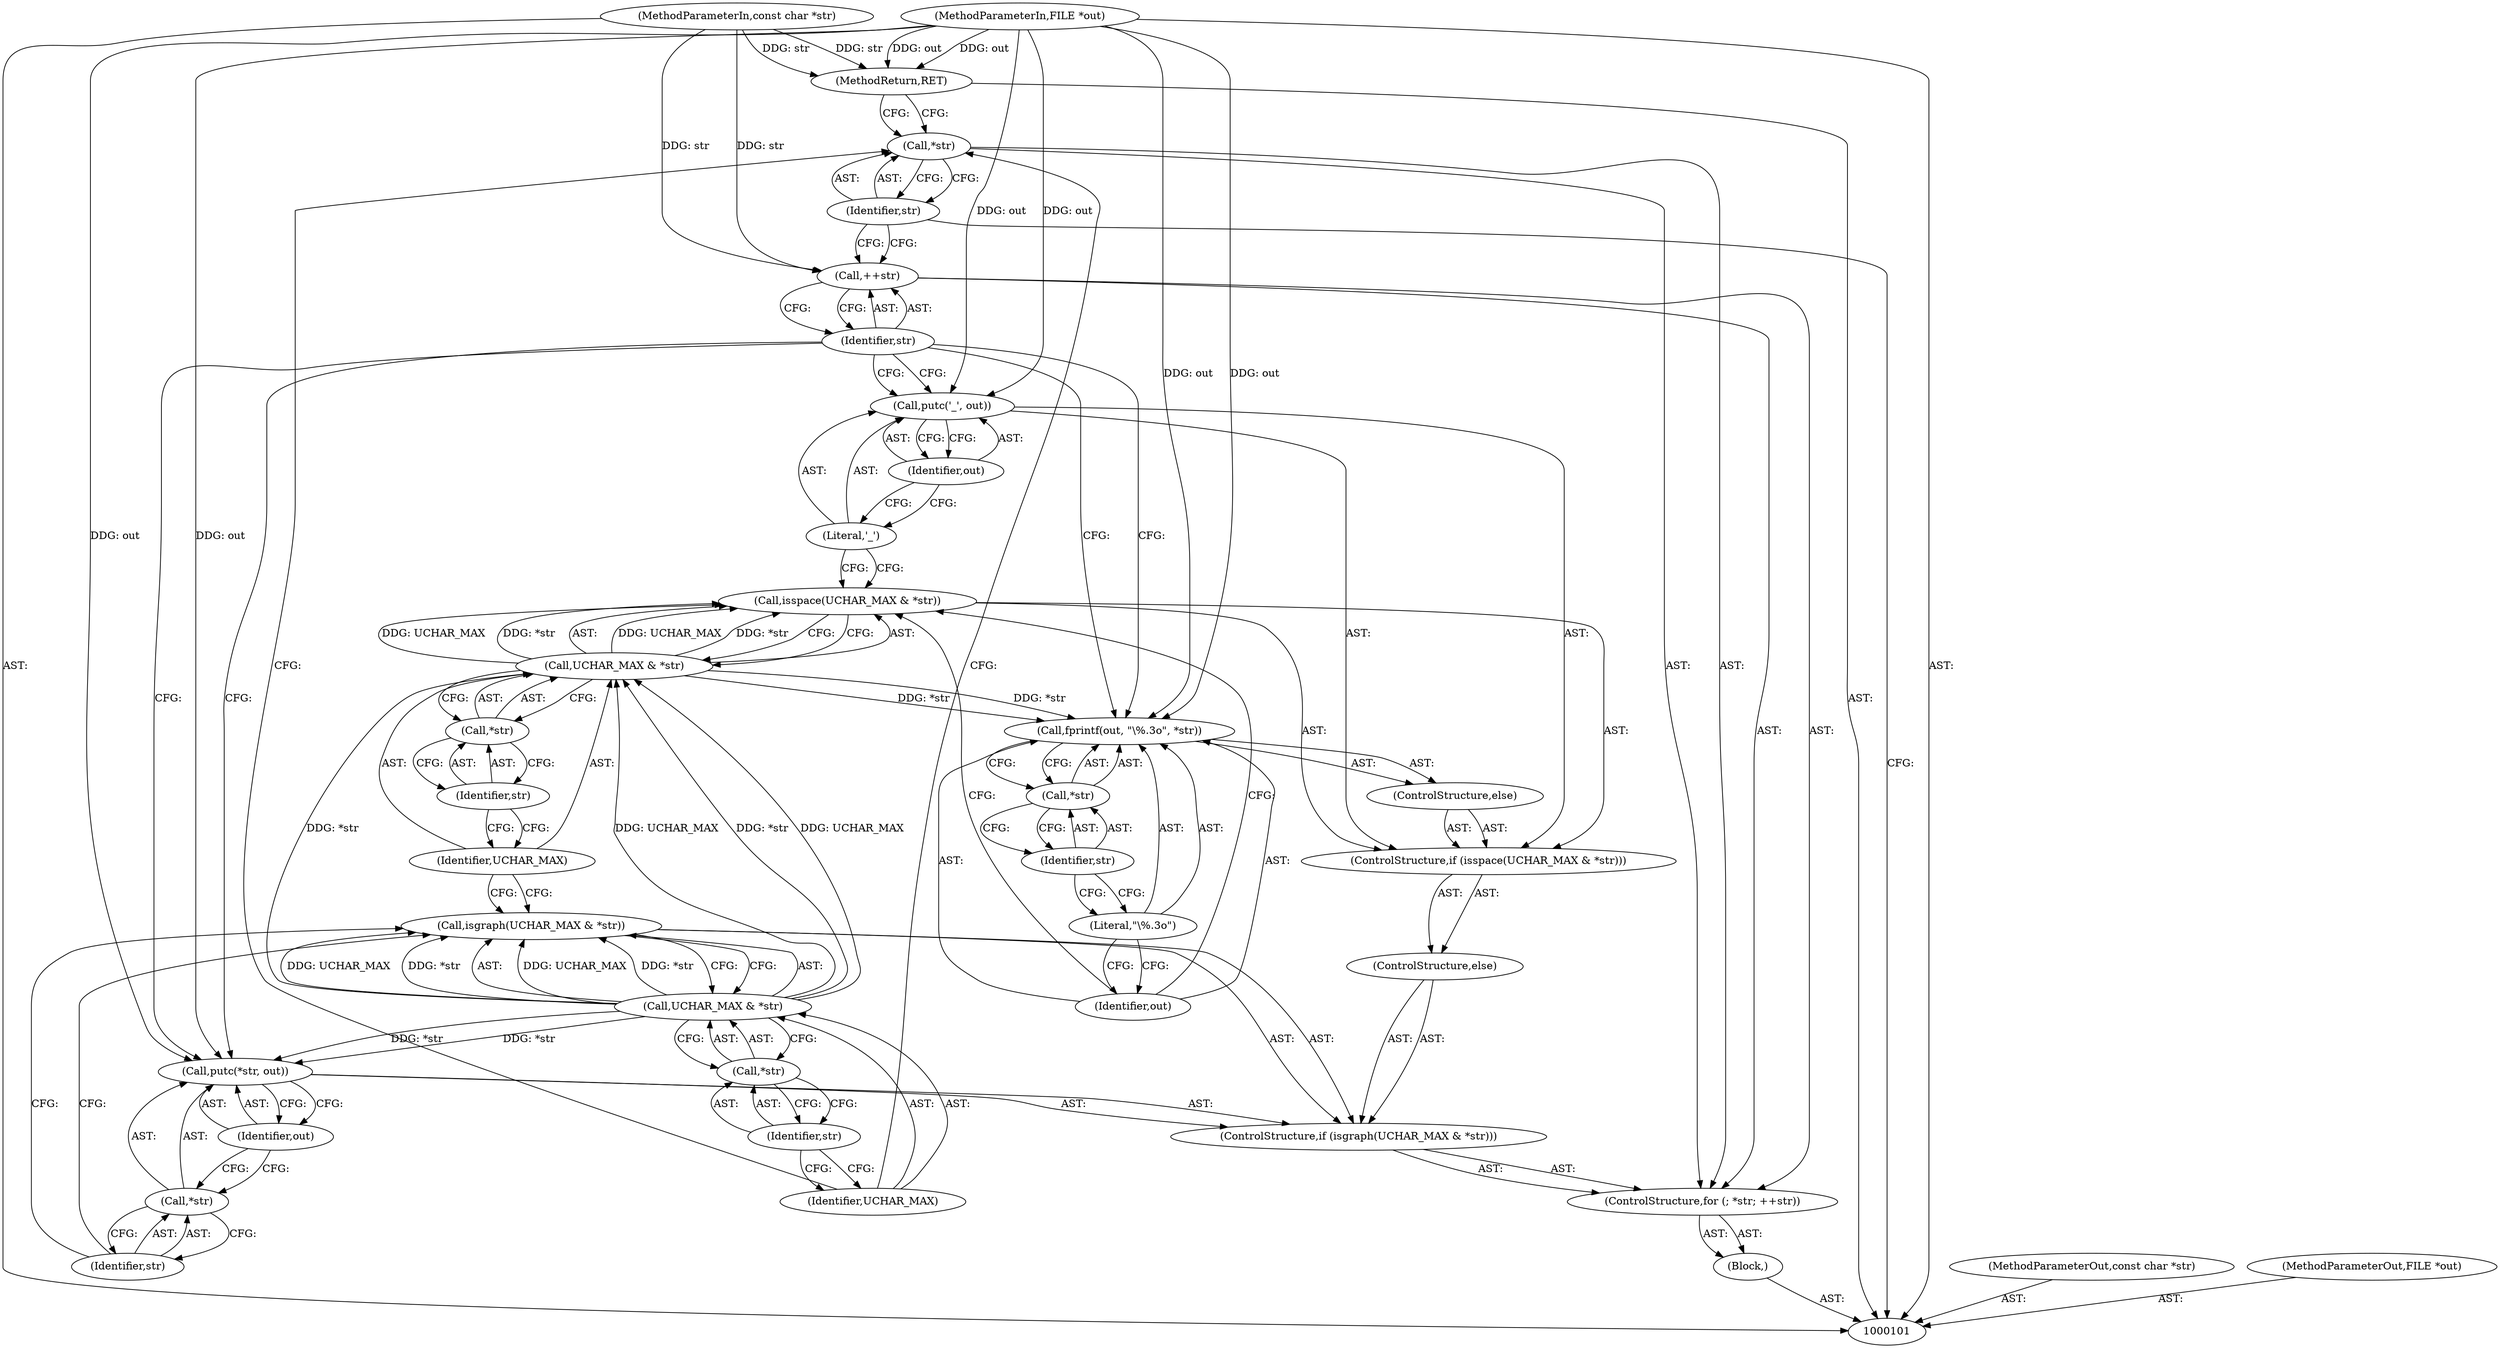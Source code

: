 digraph "0_Android_9d4853418ab2f754c2b63e091c29c5529b8b86ca_165" {
"1000136" [label="(MethodReturn,RET)"];
"1000102" [label="(MethodParameterIn,const char *str)"];
"1000177" [label="(MethodParameterOut,const char *str)"];
"1000103" [label="(MethodParameterIn,FILE *out)"];
"1000178" [label="(MethodParameterOut,FILE *out)"];
"1000121" [label="(ControlStructure,if (isspace(UCHAR_MAX & *str)))"];
"1000122" [label="(Call,isspace(UCHAR_MAX & *str))"];
"1000123" [label="(Call,UCHAR_MAX & *str)"];
"1000124" [label="(Identifier,UCHAR_MAX)"];
"1000125" [label="(Call,*str)"];
"1000126" [label="(Identifier,str)"];
"1000120" [label="(ControlStructure,else)"];
"1000127" [label="(Call,putc('_', out))"];
"1000128" [label="(Literal,'_')"];
"1000129" [label="(Identifier,out)"];
"1000130" [label="(ControlStructure,else)"];
"1000131" [label="(Call,fprintf(out, \"\\%.3o\", *str))"];
"1000132" [label="(Identifier,out)"];
"1000133" [label="(Literal,\"\\%.3o\")"];
"1000134" [label="(Call,*str)"];
"1000135" [label="(Identifier,str)"];
"1000104" [label="(Block,)"];
"1000105" [label="(ControlStructure,for (; *str; ++str))"];
"1000108" [label="(Call,++str)"];
"1000109" [label="(Identifier,str)"];
"1000106" [label="(Call,*str)"];
"1000107" [label="(Identifier,str)"];
"1000110" [label="(ControlStructure,if (isgraph(UCHAR_MAX & *str)))"];
"1000112" [label="(Call,UCHAR_MAX & *str)"];
"1000113" [label="(Identifier,UCHAR_MAX)"];
"1000114" [label="(Call,*str)"];
"1000115" [label="(Identifier,str)"];
"1000111" [label="(Call,isgraph(UCHAR_MAX & *str))"];
"1000117" [label="(Call,*str)"];
"1000118" [label="(Identifier,str)"];
"1000119" [label="(Identifier,out)"];
"1000116" [label="(Call,putc(*str, out))"];
"1000136" -> "1000101"  [label="AST: "];
"1000136" -> "1000106"  [label="CFG: "];
"1000103" -> "1000136"  [label="DDG: out"];
"1000102" -> "1000136"  [label="DDG: str"];
"1000102" -> "1000101"  [label="AST: "];
"1000102" -> "1000136"  [label="DDG: str"];
"1000102" -> "1000108"  [label="DDG: str"];
"1000177" -> "1000101"  [label="AST: "];
"1000103" -> "1000101"  [label="AST: "];
"1000103" -> "1000136"  [label="DDG: out"];
"1000103" -> "1000116"  [label="DDG: out"];
"1000103" -> "1000127"  [label="DDG: out"];
"1000103" -> "1000131"  [label="DDG: out"];
"1000178" -> "1000101"  [label="AST: "];
"1000121" -> "1000120"  [label="AST: "];
"1000122" -> "1000121"  [label="AST: "];
"1000127" -> "1000121"  [label="AST: "];
"1000130" -> "1000121"  [label="AST: "];
"1000122" -> "1000121"  [label="AST: "];
"1000122" -> "1000123"  [label="CFG: "];
"1000123" -> "1000122"  [label="AST: "];
"1000128" -> "1000122"  [label="CFG: "];
"1000132" -> "1000122"  [label="CFG: "];
"1000123" -> "1000122"  [label="DDG: UCHAR_MAX"];
"1000123" -> "1000122"  [label="DDG: *str"];
"1000123" -> "1000122"  [label="AST: "];
"1000123" -> "1000125"  [label="CFG: "];
"1000124" -> "1000123"  [label="AST: "];
"1000125" -> "1000123"  [label="AST: "];
"1000122" -> "1000123"  [label="CFG: "];
"1000123" -> "1000122"  [label="DDG: UCHAR_MAX"];
"1000123" -> "1000122"  [label="DDG: *str"];
"1000112" -> "1000123"  [label="DDG: UCHAR_MAX"];
"1000112" -> "1000123"  [label="DDG: *str"];
"1000123" -> "1000131"  [label="DDG: *str"];
"1000124" -> "1000123"  [label="AST: "];
"1000124" -> "1000111"  [label="CFG: "];
"1000126" -> "1000124"  [label="CFG: "];
"1000125" -> "1000123"  [label="AST: "];
"1000125" -> "1000126"  [label="CFG: "];
"1000126" -> "1000125"  [label="AST: "];
"1000123" -> "1000125"  [label="CFG: "];
"1000126" -> "1000125"  [label="AST: "];
"1000126" -> "1000124"  [label="CFG: "];
"1000125" -> "1000126"  [label="CFG: "];
"1000120" -> "1000110"  [label="AST: "];
"1000121" -> "1000120"  [label="AST: "];
"1000127" -> "1000121"  [label="AST: "];
"1000127" -> "1000129"  [label="CFG: "];
"1000128" -> "1000127"  [label="AST: "];
"1000129" -> "1000127"  [label="AST: "];
"1000109" -> "1000127"  [label="CFG: "];
"1000103" -> "1000127"  [label="DDG: out"];
"1000128" -> "1000127"  [label="AST: "];
"1000128" -> "1000122"  [label="CFG: "];
"1000129" -> "1000128"  [label="CFG: "];
"1000129" -> "1000127"  [label="AST: "];
"1000129" -> "1000128"  [label="CFG: "];
"1000127" -> "1000129"  [label="CFG: "];
"1000130" -> "1000121"  [label="AST: "];
"1000131" -> "1000130"  [label="AST: "];
"1000131" -> "1000130"  [label="AST: "];
"1000131" -> "1000134"  [label="CFG: "];
"1000132" -> "1000131"  [label="AST: "];
"1000133" -> "1000131"  [label="AST: "];
"1000134" -> "1000131"  [label="AST: "];
"1000109" -> "1000131"  [label="CFG: "];
"1000103" -> "1000131"  [label="DDG: out"];
"1000123" -> "1000131"  [label="DDG: *str"];
"1000132" -> "1000131"  [label="AST: "];
"1000132" -> "1000122"  [label="CFG: "];
"1000133" -> "1000132"  [label="CFG: "];
"1000133" -> "1000131"  [label="AST: "];
"1000133" -> "1000132"  [label="CFG: "];
"1000135" -> "1000133"  [label="CFG: "];
"1000134" -> "1000131"  [label="AST: "];
"1000134" -> "1000135"  [label="CFG: "];
"1000135" -> "1000134"  [label="AST: "];
"1000131" -> "1000134"  [label="CFG: "];
"1000135" -> "1000134"  [label="AST: "];
"1000135" -> "1000133"  [label="CFG: "];
"1000134" -> "1000135"  [label="CFG: "];
"1000104" -> "1000101"  [label="AST: "];
"1000105" -> "1000104"  [label="AST: "];
"1000105" -> "1000104"  [label="AST: "];
"1000106" -> "1000105"  [label="AST: "];
"1000108" -> "1000105"  [label="AST: "];
"1000110" -> "1000105"  [label="AST: "];
"1000108" -> "1000105"  [label="AST: "];
"1000108" -> "1000109"  [label="CFG: "];
"1000109" -> "1000108"  [label="AST: "];
"1000107" -> "1000108"  [label="CFG: "];
"1000102" -> "1000108"  [label="DDG: str"];
"1000109" -> "1000108"  [label="AST: "];
"1000109" -> "1000116"  [label="CFG: "];
"1000109" -> "1000127"  [label="CFG: "];
"1000109" -> "1000131"  [label="CFG: "];
"1000108" -> "1000109"  [label="CFG: "];
"1000106" -> "1000105"  [label="AST: "];
"1000106" -> "1000107"  [label="CFG: "];
"1000107" -> "1000106"  [label="AST: "];
"1000113" -> "1000106"  [label="CFG: "];
"1000136" -> "1000106"  [label="CFG: "];
"1000107" -> "1000106"  [label="AST: "];
"1000107" -> "1000108"  [label="CFG: "];
"1000107" -> "1000101"  [label="CFG: "];
"1000106" -> "1000107"  [label="CFG: "];
"1000110" -> "1000105"  [label="AST: "];
"1000111" -> "1000110"  [label="AST: "];
"1000116" -> "1000110"  [label="AST: "];
"1000120" -> "1000110"  [label="AST: "];
"1000112" -> "1000111"  [label="AST: "];
"1000112" -> "1000114"  [label="CFG: "];
"1000113" -> "1000112"  [label="AST: "];
"1000114" -> "1000112"  [label="AST: "];
"1000111" -> "1000112"  [label="CFG: "];
"1000112" -> "1000111"  [label="DDG: UCHAR_MAX"];
"1000112" -> "1000111"  [label="DDG: *str"];
"1000112" -> "1000116"  [label="DDG: *str"];
"1000112" -> "1000123"  [label="DDG: UCHAR_MAX"];
"1000112" -> "1000123"  [label="DDG: *str"];
"1000113" -> "1000112"  [label="AST: "];
"1000113" -> "1000106"  [label="CFG: "];
"1000115" -> "1000113"  [label="CFG: "];
"1000114" -> "1000112"  [label="AST: "];
"1000114" -> "1000115"  [label="CFG: "];
"1000115" -> "1000114"  [label="AST: "];
"1000112" -> "1000114"  [label="CFG: "];
"1000115" -> "1000114"  [label="AST: "];
"1000115" -> "1000113"  [label="CFG: "];
"1000114" -> "1000115"  [label="CFG: "];
"1000111" -> "1000110"  [label="AST: "];
"1000111" -> "1000112"  [label="CFG: "];
"1000112" -> "1000111"  [label="AST: "];
"1000118" -> "1000111"  [label="CFG: "];
"1000124" -> "1000111"  [label="CFG: "];
"1000112" -> "1000111"  [label="DDG: UCHAR_MAX"];
"1000112" -> "1000111"  [label="DDG: *str"];
"1000117" -> "1000116"  [label="AST: "];
"1000117" -> "1000118"  [label="CFG: "];
"1000118" -> "1000117"  [label="AST: "];
"1000119" -> "1000117"  [label="CFG: "];
"1000118" -> "1000117"  [label="AST: "];
"1000118" -> "1000111"  [label="CFG: "];
"1000117" -> "1000118"  [label="CFG: "];
"1000119" -> "1000116"  [label="AST: "];
"1000119" -> "1000117"  [label="CFG: "];
"1000116" -> "1000119"  [label="CFG: "];
"1000116" -> "1000110"  [label="AST: "];
"1000116" -> "1000119"  [label="CFG: "];
"1000117" -> "1000116"  [label="AST: "];
"1000119" -> "1000116"  [label="AST: "];
"1000109" -> "1000116"  [label="CFG: "];
"1000112" -> "1000116"  [label="DDG: *str"];
"1000103" -> "1000116"  [label="DDG: out"];
}
